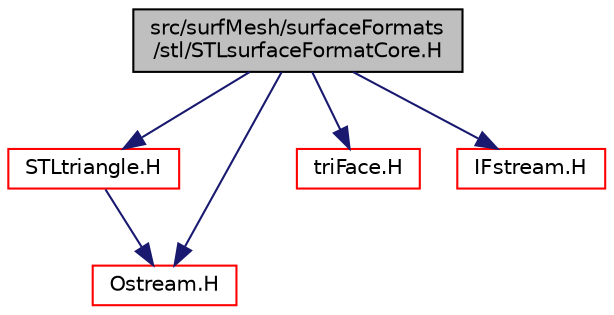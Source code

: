 digraph "src/surfMesh/surfaceFormats/stl/STLsurfaceFormatCore.H"
{
  bgcolor="transparent";
  edge [fontname="Helvetica",fontsize="10",labelfontname="Helvetica",labelfontsize="10"];
  node [fontname="Helvetica",fontsize="10",shape=record];
  Node1 [label="src/surfMesh/surfaceFormats\l/stl/STLsurfaceFormatCore.H",height=0.2,width=0.4,color="black", fillcolor="grey75", style="filled", fontcolor="black"];
  Node1 -> Node2 [color="midnightblue",fontsize="10",style="solid",fontname="Helvetica"];
  Node2 [label="STLtriangle.H",height=0.2,width=0.4,color="red",URL="$a09863.html"];
  Node2 -> Node3 [color="midnightblue",fontsize="10",style="solid",fontname="Helvetica"];
  Node3 [label="Ostream.H",height=0.2,width=0.4,color="red",URL="$a07784.html"];
  Node1 -> Node4 [color="midnightblue",fontsize="10",style="solid",fontname="Helvetica"];
  Node4 [label="triFace.H",height=0.2,width=0.4,color="red",URL="$a08543.html"];
  Node1 -> Node5 [color="midnightblue",fontsize="10",style="solid",fontname="Helvetica"];
  Node5 [label="IFstream.H",height=0.2,width=0.4,color="red",URL="$a07769.html"];
  Node1 -> Node3 [color="midnightblue",fontsize="10",style="solid",fontname="Helvetica"];
}
